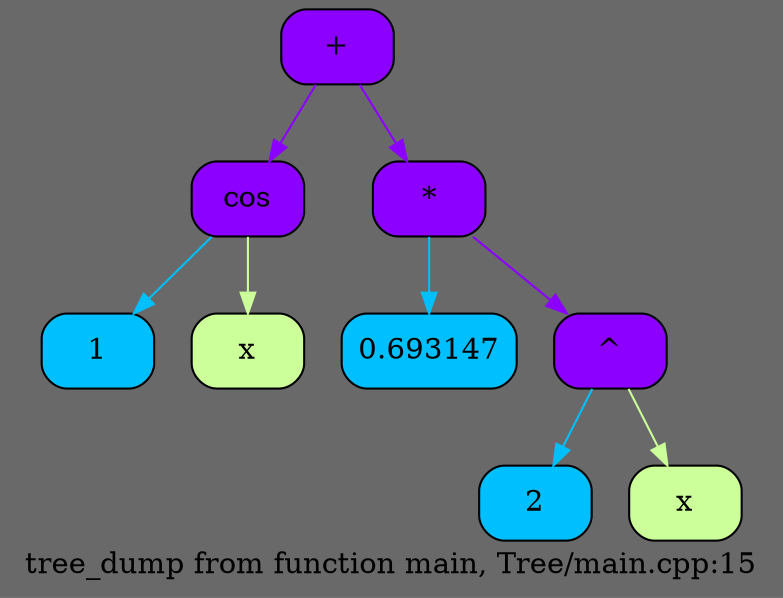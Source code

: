 digraph List {
	rankdir = HR;
	bgcolor = "#696969";
	node0 [shape = Mrecord, style = filled, fillcolor = "#8B00FF", label = "{+}"];
	node1 [shape = Mrecord, style = filled, fillcolor = "#8B00FF", label = "{\cos}"];
	node0 -> node1 [color = "#8B00FF"];
	node2 [shape = Mrecord, style = filled, fillcolor = "#00BFFF", label = "{1}"];
	node1 -> node2 [color = "#00BFFF"];
	node3 [shape = Mrecord, style = filled, fillcolor = "#ccff99", label = "{x}"];
	node1 -> node3 [color = "#ccff99"];
	node4 [shape = Mrecord, style = filled, fillcolor = "#8B00FF", label = "{*}"];
	node0 -> node4 [color = "#8B00FF"];
	node5 [shape = Mrecord, style = filled, fillcolor = "#00BFFF", label = "{0.693147}"];
	node4 -> node5 [color = "#00BFFF"];
	node6 [shape = Mrecord, style = filled, fillcolor = "#8B00FF", label = "{^}"];
	node4 -> node6 [color = "#8B00FF"];
	node7 [shape = Mrecord, style = filled, fillcolor = "#00BFFF", label = "{2}"];
	node6 -> node7 [color = "#00BFFF"];
	node8 [shape = Mrecord, style = filled, fillcolor = "#ccff99", label = "{x}"];
	node6 -> node8 [color = "#ccff99"];
	label = "tree_dump from function main, Tree/main.cpp:15";}

